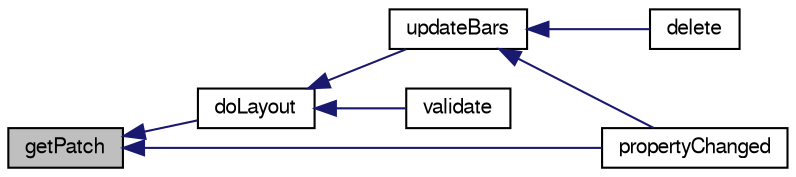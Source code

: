 digraph G
{
  edge [fontname="FreeSans",fontsize="10",labelfontname="FreeSans",labelfontsize="10"];
  node [fontname="FreeSans",fontsize="10",shape=record];
  rankdir="LR";
  Node1 [label="getPatch",height=0.2,width=0.4,color="black", fillcolor="grey75", style="filled" fontcolor="black"];
  Node1 -> Node2 [dir="back",color="midnightblue",fontsize="10",style="solid",fontname="FreeSans"];
  Node2 [label="doLayout",height=0.2,width=0.4,color="black", fillcolor="white", style="filled",URL="$classorg_1_1octave_1_1graphics_1_1_barseries_object.html#a47e208c762e8bcc4149bd9792d22ff6d"];
  Node2 -> Node3 [dir="back",color="midnightblue",fontsize="10",style="solid",fontname="FreeSans"];
  Node3 [label="updateBars",height=0.2,width=0.4,color="black", fillcolor="white", style="filled",URL="$classorg_1_1octave_1_1graphics_1_1_barseries_object.html#a04c92aae0ff7f8ef7d5e8a8c3229d7d0"];
  Node3 -> Node4 [dir="back",color="midnightblue",fontsize="10",style="solid",fontname="FreeSans"];
  Node4 [label="delete",height=0.2,width=0.4,color="black", fillcolor="white", style="filled",URL="$classorg_1_1octave_1_1graphics_1_1_barseries_object.html#a7a4721d0a51e952c211e9b0fea4d8090"];
  Node3 -> Node5 [dir="back",color="midnightblue",fontsize="10",style="solid",fontname="FreeSans"];
  Node5 [label="propertyChanged",height=0.2,width=0.4,color="black", fillcolor="white", style="filled",URL="$classorg_1_1octave_1_1graphics_1_1_barseries_object.html#a15b63fbbc7c3a7ad69eb51e60232e1cb"];
  Node2 -> Node6 [dir="back",color="midnightblue",fontsize="10",style="solid",fontname="FreeSans"];
  Node6 [label="validate",height=0.2,width=0.4,color="black", fillcolor="white", style="filled",URL="$classorg_1_1octave_1_1graphics_1_1_barseries_object.html#a41d45236c37b75848f4b1667a11fb50e"];
  Node1 -> Node5 [dir="back",color="midnightblue",fontsize="10",style="solid",fontname="FreeSans"];
}
